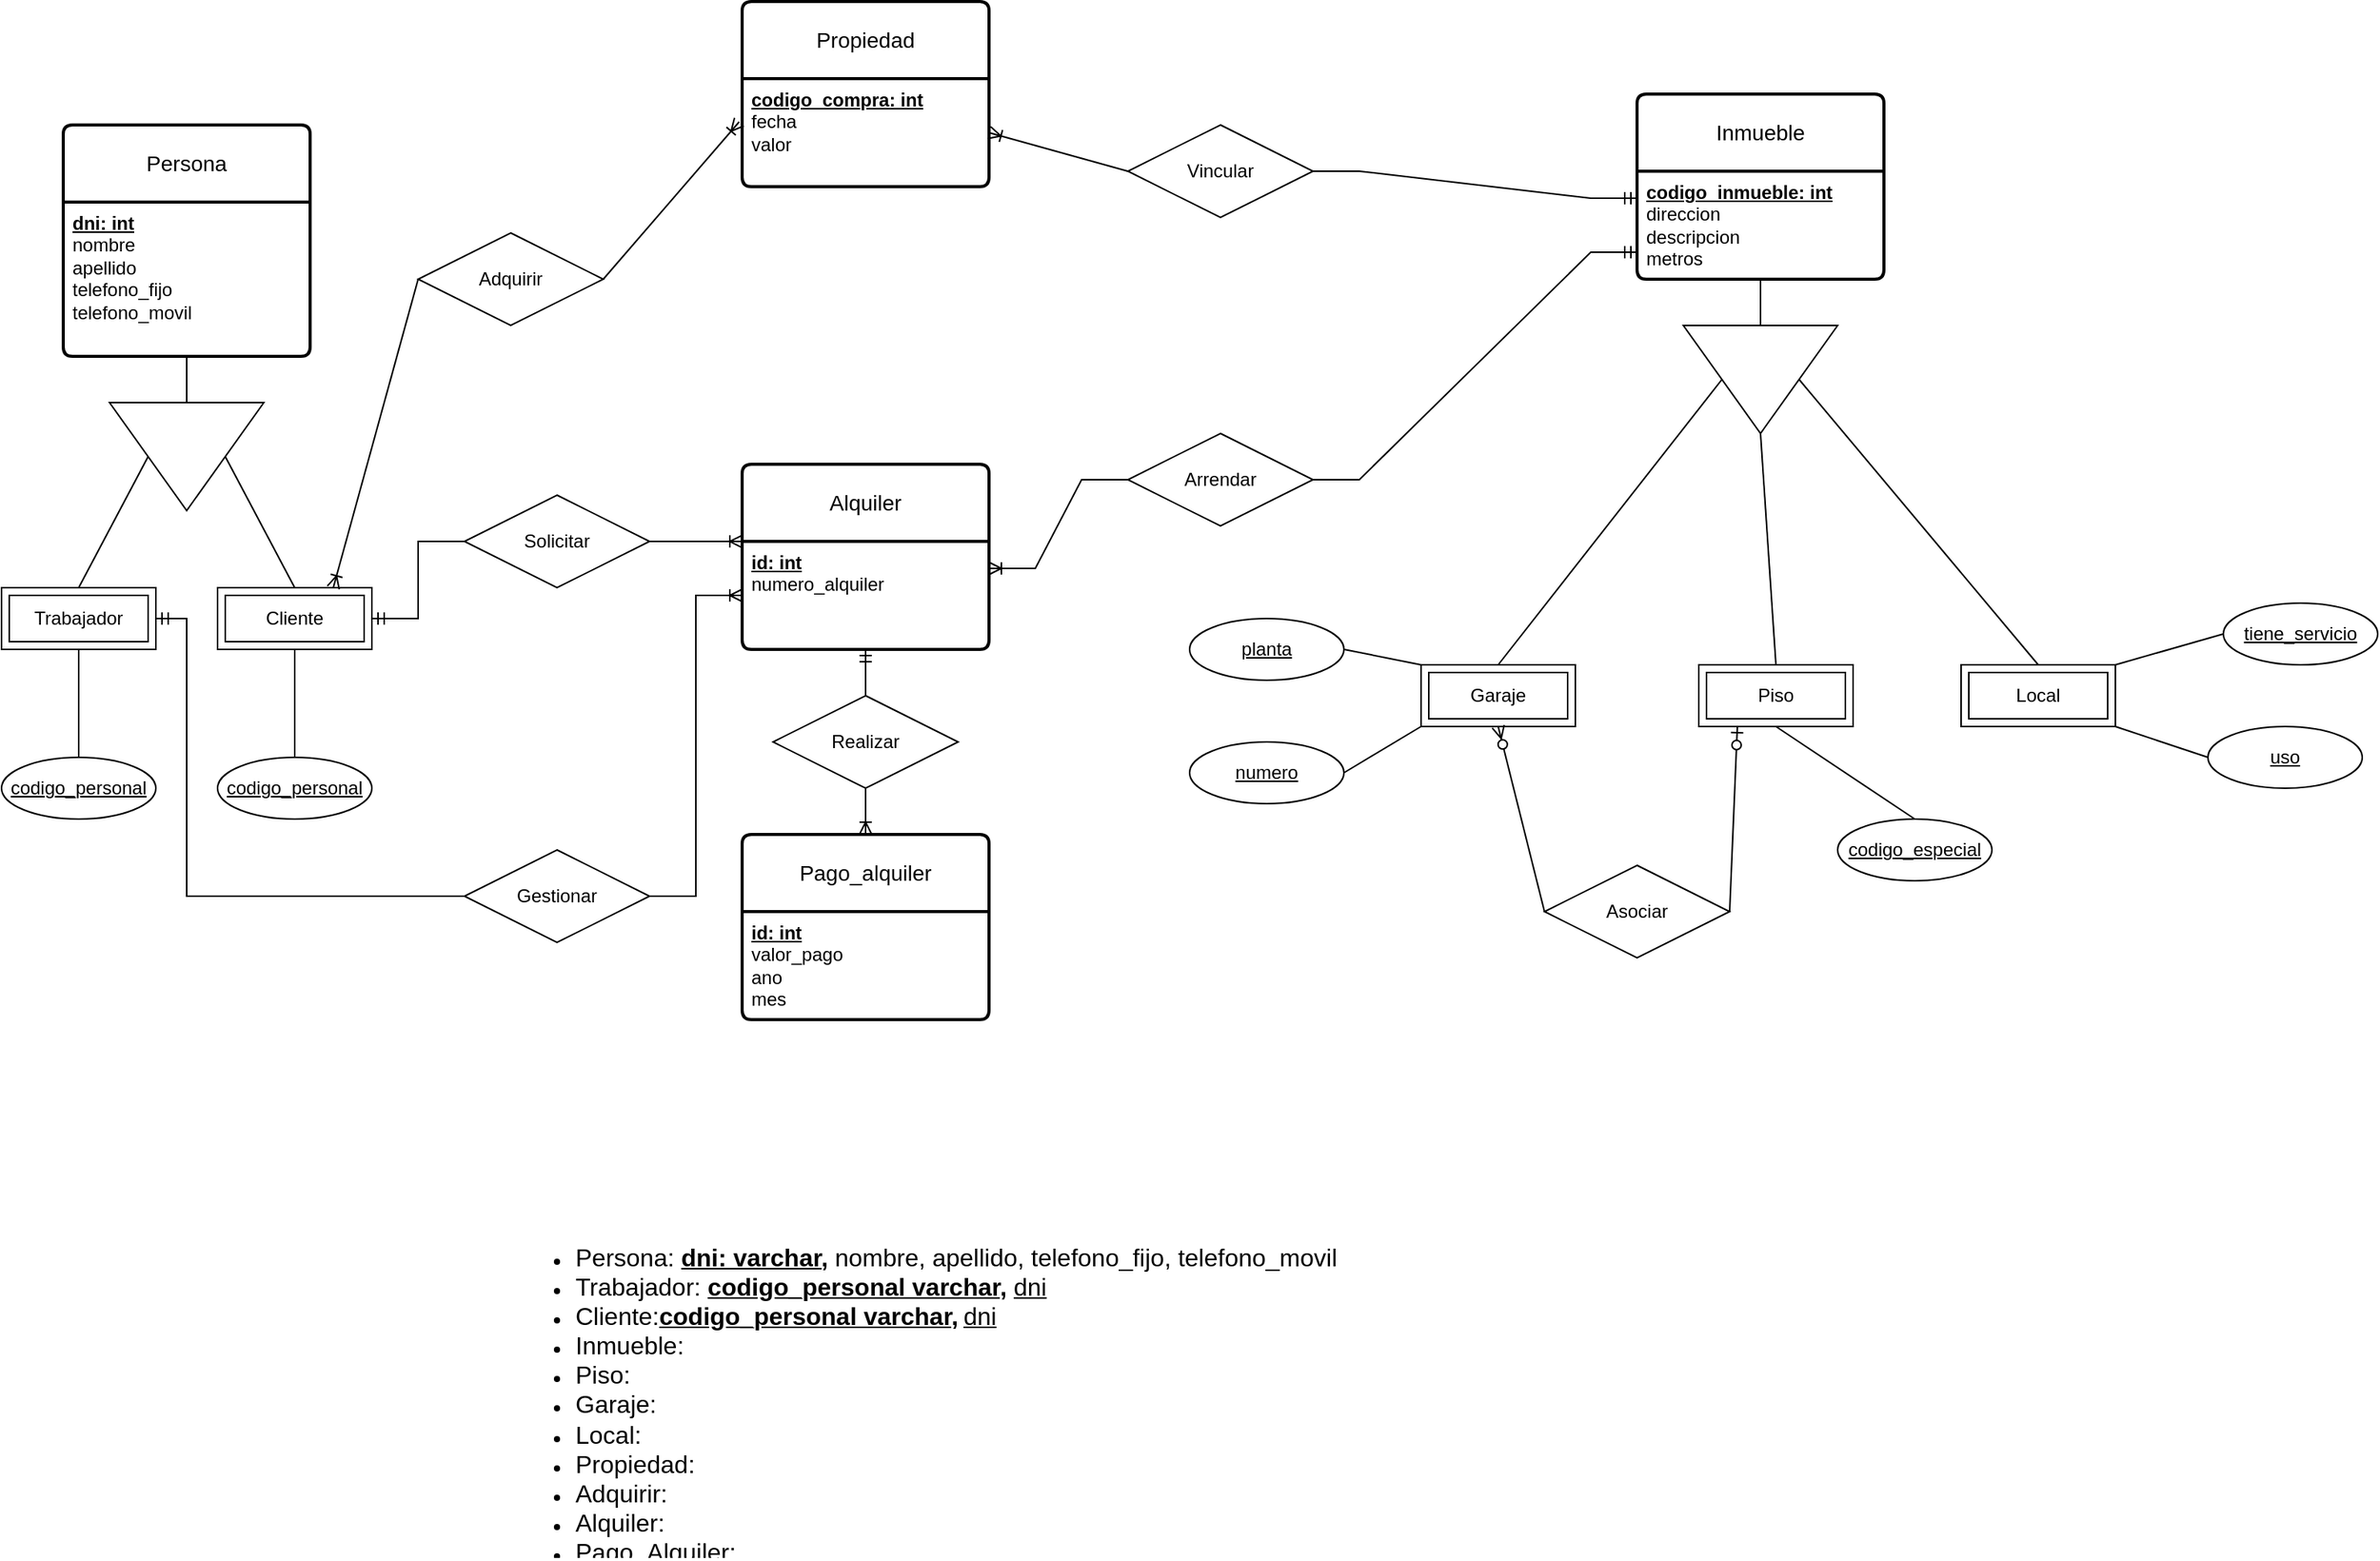 <mxfile version="22.0.6" type="github">
  <diagram id="R2lEEEUBdFMjLlhIrx00" name="Page-1">
    <mxGraphModel dx="2020" dy="783" grid="1" gridSize="10" guides="1" tooltips="1" connect="1" arrows="1" fold="1" page="1" pageScale="1" pageWidth="850" pageHeight="1100" math="0" shadow="0" extFonts="Permanent Marker^https://fonts.googleapis.com/css?family=Permanent+Marker">
      <root>
        <mxCell id="0" />
        <mxCell id="1" parent="0" />
        <mxCell id="NcZvS1h-Kk1u9-RRjZAI-1" value="Persona" style="swimlane;childLayout=stackLayout;horizontal=1;startSize=50;horizontalStack=0;rounded=1;fontSize=14;fontStyle=0;strokeWidth=2;resizeParent=0;resizeLast=1;shadow=0;dashed=0;align=center;arcSize=4;whiteSpace=wrap;html=1;" vertex="1" parent="1">
          <mxGeometry x="90" y="150" width="160" height="150" as="geometry" />
        </mxCell>
        <mxCell id="NcZvS1h-Kk1u9-RRjZAI-2" value="&lt;u style=&quot;font-weight: bold;&quot;&gt;dni: int&lt;/u&gt;&lt;br&gt;nombre&lt;br&gt;apellido&lt;br&gt;telefono_fijo&lt;br&gt;telefono_movil" style="align=left;strokeColor=none;fillColor=none;spacingLeft=4;fontSize=12;verticalAlign=top;resizable=0;rotatable=0;part=1;html=1;" vertex="1" parent="NcZvS1h-Kk1u9-RRjZAI-1">
          <mxGeometry y="50" width="160" height="100" as="geometry" />
        </mxCell>
        <mxCell id="NcZvS1h-Kk1u9-RRjZAI-3" value="Trabajador" style="shape=ext;margin=3;double=1;whiteSpace=wrap;html=1;align=center;" vertex="1" parent="1">
          <mxGeometry x="50" y="450" width="100" height="40" as="geometry" />
        </mxCell>
        <mxCell id="NcZvS1h-Kk1u9-RRjZAI-4" value="Cliente" style="shape=ext;margin=3;double=1;whiteSpace=wrap;html=1;align=center;" vertex="1" parent="1">
          <mxGeometry x="190" y="450" width="100" height="40" as="geometry" />
        </mxCell>
        <mxCell id="NcZvS1h-Kk1u9-RRjZAI-5" value="Alquiler" style="swimlane;childLayout=stackLayout;horizontal=1;startSize=50;horizontalStack=0;rounded=1;fontSize=14;fontStyle=0;strokeWidth=2;resizeParent=0;resizeLast=1;shadow=0;dashed=0;align=center;arcSize=4;whiteSpace=wrap;html=1;" vertex="1" parent="1">
          <mxGeometry x="530" y="370" width="160" height="120" as="geometry" />
        </mxCell>
        <mxCell id="NcZvS1h-Kk1u9-RRjZAI-6" value="&lt;u style=&quot;font-weight: bold;&quot;&gt;id: int&lt;/u&gt;&lt;br&gt;numero_alquiler" style="align=left;strokeColor=none;fillColor=none;spacingLeft=4;fontSize=12;verticalAlign=top;resizable=0;rotatable=0;part=1;html=1;" vertex="1" parent="NcZvS1h-Kk1u9-RRjZAI-5">
          <mxGeometry y="50" width="160" height="70" as="geometry" />
        </mxCell>
        <mxCell id="NcZvS1h-Kk1u9-RRjZAI-7" value="Propiedad" style="swimlane;childLayout=stackLayout;horizontal=1;startSize=50;horizontalStack=0;rounded=1;fontSize=14;fontStyle=0;strokeWidth=2;resizeParent=0;resizeLast=1;shadow=0;dashed=0;align=center;arcSize=4;whiteSpace=wrap;html=1;" vertex="1" parent="1">
          <mxGeometry x="530" y="70" width="160" height="120" as="geometry" />
        </mxCell>
        <mxCell id="NcZvS1h-Kk1u9-RRjZAI-8" value="&lt;u style=&quot;font-weight: bold;&quot;&gt;codigo_compra: int&lt;/u&gt;&lt;br&gt;fecha&lt;br&gt;valor" style="align=left;strokeColor=none;fillColor=none;spacingLeft=4;fontSize=12;verticalAlign=top;resizable=0;rotatable=0;part=1;html=1;" vertex="1" parent="NcZvS1h-Kk1u9-RRjZAI-7">
          <mxGeometry y="50" width="160" height="70" as="geometry" />
        </mxCell>
        <mxCell id="NcZvS1h-Kk1u9-RRjZAI-9" value="Adquirir" style="shape=rhombus;perimeter=rhombusPerimeter;whiteSpace=wrap;html=1;align=center;" vertex="1" parent="1">
          <mxGeometry x="320" y="220" width="120" height="60" as="geometry" />
        </mxCell>
        <mxCell id="NcZvS1h-Kk1u9-RRjZAI-10" value="Inmueble" style="swimlane;childLayout=stackLayout;horizontal=1;startSize=50;horizontalStack=0;rounded=1;fontSize=14;fontStyle=0;strokeWidth=2;resizeParent=0;resizeLast=1;shadow=0;dashed=0;align=center;arcSize=4;whiteSpace=wrap;html=1;" vertex="1" parent="1">
          <mxGeometry x="1110" y="130" width="160" height="120" as="geometry" />
        </mxCell>
        <mxCell id="NcZvS1h-Kk1u9-RRjZAI-11" value="&lt;u style=&quot;font-weight: bold;&quot;&gt;codigo_inmueble: int&lt;/u&gt;&lt;br&gt;direccion&lt;br&gt;descripcion&lt;br&gt;metros" style="align=left;strokeColor=none;fillColor=none;spacingLeft=4;fontSize=12;verticalAlign=top;resizable=0;rotatable=0;part=1;html=1;" vertex="1" parent="NcZvS1h-Kk1u9-RRjZAI-10">
          <mxGeometry y="50" width="160" height="70" as="geometry" />
        </mxCell>
        <mxCell id="NcZvS1h-Kk1u9-RRjZAI-12" value="Vincular" style="shape=rhombus;perimeter=rhombusPerimeter;whiteSpace=wrap;html=1;align=center;" vertex="1" parent="1">
          <mxGeometry x="780" y="150" width="120" height="60" as="geometry" />
        </mxCell>
        <mxCell id="NcZvS1h-Kk1u9-RRjZAI-13" value="Arrendar" style="shape=rhombus;perimeter=rhombusPerimeter;whiteSpace=wrap;html=1;align=center;" vertex="1" parent="1">
          <mxGeometry x="780" y="350" width="120" height="60" as="geometry" />
        </mxCell>
        <mxCell id="NcZvS1h-Kk1u9-RRjZAI-14" value="codigo_personal" style="ellipse;whiteSpace=wrap;html=1;align=center;fontStyle=4;" vertex="1" parent="1">
          <mxGeometry x="50" y="560" width="100" height="40" as="geometry" />
        </mxCell>
        <mxCell id="NcZvS1h-Kk1u9-RRjZAI-15" value="codigo_personal" style="ellipse;whiteSpace=wrap;html=1;align=center;fontStyle=4;" vertex="1" parent="1">
          <mxGeometry x="190" y="560" width="100" height="40" as="geometry" />
        </mxCell>
        <mxCell id="NcZvS1h-Kk1u9-RRjZAI-17" value="" style="endArrow=none;html=1;rounded=0;exitX=0.5;exitY=1;exitDx=0;exitDy=0;entryX=0.5;entryY=0;entryDx=0;entryDy=0;" edge="1" parent="1" source="NcZvS1h-Kk1u9-RRjZAI-3" target="NcZvS1h-Kk1u9-RRjZAI-14">
          <mxGeometry relative="1" as="geometry">
            <mxPoint x="160" y="670" as="sourcePoint" />
            <mxPoint x="320" y="670" as="targetPoint" />
          </mxGeometry>
        </mxCell>
        <mxCell id="NcZvS1h-Kk1u9-RRjZAI-18" value="" style="endArrow=none;html=1;rounded=0;exitX=0.5;exitY=1;exitDx=0;exitDy=0;entryX=0.5;entryY=0;entryDx=0;entryDy=0;" edge="1" parent="1" source="NcZvS1h-Kk1u9-RRjZAI-4" target="NcZvS1h-Kk1u9-RRjZAI-15">
          <mxGeometry relative="1" as="geometry">
            <mxPoint x="110" y="500" as="sourcePoint" />
            <mxPoint x="110" y="570" as="targetPoint" />
          </mxGeometry>
        </mxCell>
        <mxCell id="NcZvS1h-Kk1u9-RRjZAI-19" value="Solicitar" style="shape=rhombus;perimeter=rhombusPerimeter;whiteSpace=wrap;html=1;align=center;" vertex="1" parent="1">
          <mxGeometry x="350" y="390" width="120" height="60" as="geometry" />
        </mxCell>
        <mxCell id="NcZvS1h-Kk1u9-RRjZAI-20" value="Garaje" style="shape=ext;margin=3;double=1;whiteSpace=wrap;html=1;align=center;" vertex="1" parent="1">
          <mxGeometry x="970" y="500" width="100" height="40" as="geometry" />
        </mxCell>
        <mxCell id="NcZvS1h-Kk1u9-RRjZAI-21" value="Piso" style="shape=ext;margin=3;double=1;whiteSpace=wrap;html=1;align=center;" vertex="1" parent="1">
          <mxGeometry x="1150" y="500" width="100" height="40" as="geometry" />
        </mxCell>
        <mxCell id="NcZvS1h-Kk1u9-RRjZAI-22" value="Local" style="shape=ext;margin=3;double=1;whiteSpace=wrap;html=1;align=center;" vertex="1" parent="1">
          <mxGeometry x="1320" y="500" width="100" height="40" as="geometry" />
        </mxCell>
        <mxCell id="NcZvS1h-Kk1u9-RRjZAI-23" value="Asociar" style="shape=rhombus;perimeter=rhombusPerimeter;whiteSpace=wrap;html=1;align=center;" vertex="1" parent="1">
          <mxGeometry x="1050" y="630" width="120" height="60" as="geometry" />
        </mxCell>
        <mxCell id="NcZvS1h-Kk1u9-RRjZAI-24" value="planta" style="ellipse;whiteSpace=wrap;html=1;align=center;fontStyle=4;" vertex="1" parent="1">
          <mxGeometry x="820" y="470" width="100" height="40" as="geometry" />
        </mxCell>
        <mxCell id="NcZvS1h-Kk1u9-RRjZAI-25" value="numero" style="ellipse;whiteSpace=wrap;html=1;align=center;fontStyle=4;" vertex="1" parent="1">
          <mxGeometry x="820" y="550" width="100" height="40" as="geometry" />
        </mxCell>
        <mxCell id="NcZvS1h-Kk1u9-RRjZAI-26" value="codigo_especial" style="ellipse;whiteSpace=wrap;html=1;align=center;fontStyle=4;" vertex="1" parent="1">
          <mxGeometry x="1240" y="600" width="100" height="40" as="geometry" />
        </mxCell>
        <mxCell id="NcZvS1h-Kk1u9-RRjZAI-27" value="uso" style="ellipse;whiteSpace=wrap;html=1;align=center;fontStyle=4;" vertex="1" parent="1">
          <mxGeometry x="1480" y="540" width="100" height="40" as="geometry" />
        </mxCell>
        <mxCell id="NcZvS1h-Kk1u9-RRjZAI-28" value="Pago_alquiler" style="swimlane;childLayout=stackLayout;horizontal=1;startSize=50;horizontalStack=0;rounded=1;fontSize=14;fontStyle=0;strokeWidth=2;resizeParent=0;resizeLast=1;shadow=0;dashed=0;align=center;arcSize=4;whiteSpace=wrap;html=1;" vertex="1" parent="1">
          <mxGeometry x="530" y="610" width="160" height="120" as="geometry" />
        </mxCell>
        <mxCell id="NcZvS1h-Kk1u9-RRjZAI-29" value="&lt;u style=&quot;font-weight: bold;&quot;&gt;id: int&lt;/u&gt;&lt;br&gt;valor_pago&lt;br&gt;ano&lt;br&gt;mes" style="align=left;strokeColor=none;fillColor=none;spacingLeft=4;fontSize=12;verticalAlign=top;resizable=0;rotatable=0;part=1;html=1;" vertex="1" parent="NcZvS1h-Kk1u9-RRjZAI-28">
          <mxGeometry y="50" width="160" height="70" as="geometry" />
        </mxCell>
        <mxCell id="NcZvS1h-Kk1u9-RRjZAI-30" value="Realizar" style="shape=rhombus;perimeter=rhombusPerimeter;whiteSpace=wrap;html=1;align=center;" vertex="1" parent="1">
          <mxGeometry x="550" y="520" width="120" height="60" as="geometry" />
        </mxCell>
        <mxCell id="NcZvS1h-Kk1u9-RRjZAI-31" value="tiene_servicio" style="ellipse;whiteSpace=wrap;html=1;align=center;fontStyle=4;" vertex="1" parent="1">
          <mxGeometry x="1490" y="460" width="100" height="40" as="geometry" />
        </mxCell>
        <mxCell id="NcZvS1h-Kk1u9-RRjZAI-32" value="" style="endArrow=none;html=1;rounded=0;entryX=0;entryY=0;entryDx=0;entryDy=0;exitX=1;exitY=0.5;exitDx=0;exitDy=0;" edge="1" parent="1" source="NcZvS1h-Kk1u9-RRjZAI-24" target="NcZvS1h-Kk1u9-RRjZAI-20">
          <mxGeometry relative="1" as="geometry">
            <mxPoint x="950" y="760" as="sourcePoint" />
            <mxPoint x="1110" y="760" as="targetPoint" />
          </mxGeometry>
        </mxCell>
        <mxCell id="NcZvS1h-Kk1u9-RRjZAI-33" value="" style="endArrow=none;html=1;rounded=0;entryX=0;entryY=1;entryDx=0;entryDy=0;exitX=1;exitY=0.5;exitDx=0;exitDy=0;" edge="1" parent="1" source="NcZvS1h-Kk1u9-RRjZAI-25" target="NcZvS1h-Kk1u9-RRjZAI-20">
          <mxGeometry relative="1" as="geometry">
            <mxPoint x="980" y="610" as="sourcePoint" />
            <mxPoint x="1030" y="550" as="targetPoint" />
          </mxGeometry>
        </mxCell>
        <mxCell id="NcZvS1h-Kk1u9-RRjZAI-34" value="" style="endArrow=none;html=1;rounded=0;entryX=0.5;entryY=1;entryDx=0;entryDy=0;exitX=0.5;exitY=0;exitDx=0;exitDy=0;" edge="1" parent="1" source="NcZvS1h-Kk1u9-RRjZAI-26" target="NcZvS1h-Kk1u9-RRjZAI-21">
          <mxGeometry relative="1" as="geometry">
            <mxPoint x="990" y="620" as="sourcePoint" />
            <mxPoint x="1040" y="560" as="targetPoint" />
          </mxGeometry>
        </mxCell>
        <mxCell id="NcZvS1h-Kk1u9-RRjZAI-35" value="" style="endArrow=none;html=1;rounded=0;exitX=1;exitY=1;exitDx=0;exitDy=0;" edge="1" parent="1" source="NcZvS1h-Kk1u9-RRjZAI-22">
          <mxGeometry relative="1" as="geometry">
            <mxPoint x="890" y="540" as="sourcePoint" />
            <mxPoint x="1480" y="560" as="targetPoint" />
          </mxGeometry>
        </mxCell>
        <mxCell id="NcZvS1h-Kk1u9-RRjZAI-36" value="" style="endArrow=none;html=1;rounded=0;entryX=0;entryY=0.5;entryDx=0;entryDy=0;exitX=1;exitY=0;exitDx=0;exitDy=0;" edge="1" parent="1" source="NcZvS1h-Kk1u9-RRjZAI-22" target="NcZvS1h-Kk1u9-RRjZAI-31">
          <mxGeometry relative="1" as="geometry">
            <mxPoint x="900" y="550" as="sourcePoint" />
            <mxPoint x="950" y="490" as="targetPoint" />
          </mxGeometry>
        </mxCell>
        <mxCell id="NcZvS1h-Kk1u9-RRjZAI-37" value="" style="verticalLabelPosition=bottom;verticalAlign=top;html=1;shape=mxgraph.basic.acute_triangle;dx=0.5;rotation=-180;" vertex="1" parent="1">
          <mxGeometry x="120" y="330" width="100" height="70" as="geometry" />
        </mxCell>
        <mxCell id="NcZvS1h-Kk1u9-RRjZAI-38" value="" style="endArrow=none;html=1;rounded=0;exitX=0.5;exitY=1;exitDx=0;exitDy=0;entryX=0.5;entryY=1;entryDx=0;entryDy=0;entryPerimeter=0;" edge="1" parent="1" source="NcZvS1h-Kk1u9-RRjZAI-2" target="NcZvS1h-Kk1u9-RRjZAI-37">
          <mxGeometry relative="1" as="geometry">
            <mxPoint x="220" y="640" as="sourcePoint" />
            <mxPoint x="380" y="640" as="targetPoint" />
          </mxGeometry>
        </mxCell>
        <mxCell id="NcZvS1h-Kk1u9-RRjZAI-39" value="" style="endArrow=none;html=1;rounded=0;entryX=0.5;entryY=0;entryDx=0;entryDy=0;exitX=0;exitY=0;exitDx=75;exitDy=35;exitPerimeter=0;" edge="1" parent="1" source="NcZvS1h-Kk1u9-RRjZAI-37" target="NcZvS1h-Kk1u9-RRjZAI-3">
          <mxGeometry relative="1" as="geometry">
            <mxPoint x="1030" y="560" as="sourcePoint" />
            <mxPoint x="1080" y="500" as="targetPoint" />
          </mxGeometry>
        </mxCell>
        <mxCell id="NcZvS1h-Kk1u9-RRjZAI-40" value="" style="endArrow=none;html=1;rounded=0;entryX=0;entryY=0;entryDx=25;entryDy=35;exitX=0.5;exitY=0;exitDx=0;exitDy=0;entryPerimeter=0;" edge="1" parent="1" source="NcZvS1h-Kk1u9-RRjZAI-4" target="NcZvS1h-Kk1u9-RRjZAI-37">
          <mxGeometry relative="1" as="geometry">
            <mxPoint x="1040" y="570" as="sourcePoint" />
            <mxPoint x="1090" y="510" as="targetPoint" />
          </mxGeometry>
        </mxCell>
        <mxCell id="NcZvS1h-Kk1u9-RRjZAI-41" value="" style="verticalLabelPosition=bottom;verticalAlign=top;html=1;shape=mxgraph.basic.acute_triangle;dx=0.5;rotation=-180;" vertex="1" parent="1">
          <mxGeometry x="1140" y="280" width="100" height="70" as="geometry" />
        </mxCell>
        <mxCell id="NcZvS1h-Kk1u9-RRjZAI-42" value="" style="endArrow=none;html=1;rounded=0;entryX=0.5;entryY=1;entryDx=0;entryDy=0;exitX=0.5;exitY=1;exitDx=0;exitDy=0;exitPerimeter=0;" edge="1" parent="1" source="NcZvS1h-Kk1u9-RRjZAI-41" target="NcZvS1h-Kk1u9-RRjZAI-11">
          <mxGeometry relative="1" as="geometry">
            <mxPoint x="1280" y="300" as="sourcePoint" />
            <mxPoint x="1305" y="480" as="targetPoint" />
          </mxGeometry>
        </mxCell>
        <mxCell id="NcZvS1h-Kk1u9-RRjZAI-43" value="" style="endArrow=none;html=1;rounded=0;entryX=0;entryY=0;entryDx=75;entryDy=35;exitX=0.5;exitY=0;exitDx=0;exitDy=0;entryPerimeter=0;" edge="1" parent="1" source="NcZvS1h-Kk1u9-RRjZAI-20" target="NcZvS1h-Kk1u9-RRjZAI-41">
          <mxGeometry relative="1" as="geometry">
            <mxPoint x="1000" y="690" as="sourcePoint" />
            <mxPoint x="1065" y="560" as="targetPoint" />
          </mxGeometry>
        </mxCell>
        <mxCell id="NcZvS1h-Kk1u9-RRjZAI-44" value="" style="endArrow=none;html=1;rounded=0;entryX=0;entryY=0;entryDx=50;entryDy=0;exitX=0.5;exitY=0;exitDx=0;exitDy=0;entryPerimeter=0;" edge="1" parent="1" source="NcZvS1h-Kk1u9-RRjZAI-21" target="NcZvS1h-Kk1u9-RRjZAI-41">
          <mxGeometry relative="1" as="geometry">
            <mxPoint x="1010" y="700" as="sourcePoint" />
            <mxPoint x="1075" y="570" as="targetPoint" />
          </mxGeometry>
        </mxCell>
        <mxCell id="NcZvS1h-Kk1u9-RRjZAI-45" value="" style="endArrow=none;html=1;rounded=0;entryX=0;entryY=0;entryDx=25;entryDy=35;exitX=0.5;exitY=0;exitDx=0;exitDy=0;entryPerimeter=0;" edge="1" parent="1" source="NcZvS1h-Kk1u9-RRjZAI-22" target="NcZvS1h-Kk1u9-RRjZAI-41">
          <mxGeometry relative="1" as="geometry">
            <mxPoint x="1020" y="710" as="sourcePoint" />
            <mxPoint x="1085" y="580" as="targetPoint" />
          </mxGeometry>
        </mxCell>
        <mxCell id="NcZvS1h-Kk1u9-RRjZAI-46" value="" style="fontSize=12;html=1;endArrow=ERzeroToMany;endFill=1;rounded=0;entryX=0.5;entryY=1;entryDx=0;entryDy=0;exitX=0;exitY=0.5;exitDx=0;exitDy=0;" edge="1" parent="1" source="NcZvS1h-Kk1u9-RRjZAI-23" target="NcZvS1h-Kk1u9-RRjZAI-20">
          <mxGeometry width="100" height="100" relative="1" as="geometry">
            <mxPoint x="980" y="620" as="sourcePoint" />
            <mxPoint x="1260" y="700" as="targetPoint" />
          </mxGeometry>
        </mxCell>
        <mxCell id="NcZvS1h-Kk1u9-RRjZAI-48" value="" style="fontSize=12;html=1;endArrow=ERzeroToOne;endFill=1;rounded=0;entryX=0.25;entryY=1;entryDx=0;entryDy=0;exitX=1;exitY=0.5;exitDx=0;exitDy=0;" edge="1" parent="1" source="NcZvS1h-Kk1u9-RRjZAI-23" target="NcZvS1h-Kk1u9-RRjZAI-21">
          <mxGeometry width="100" height="100" relative="1" as="geometry">
            <mxPoint x="880" y="780" as="sourcePoint" />
            <mxPoint x="980" y="680" as="targetPoint" />
          </mxGeometry>
        </mxCell>
        <mxCell id="NcZvS1h-Kk1u9-RRjZAI-49" value="" style="edgeStyle=entityRelationEdgeStyle;fontSize=12;html=1;endArrow=ERoneToMany;rounded=0;exitX=0;exitY=0.5;exitDx=0;exitDy=0;entryX=1;entryY=0.25;entryDx=0;entryDy=0;" edge="1" parent="1" source="NcZvS1h-Kk1u9-RRjZAI-13" target="NcZvS1h-Kk1u9-RRjZAI-6">
          <mxGeometry width="100" height="100" relative="1" as="geometry">
            <mxPoint x="820" y="680" as="sourcePoint" />
            <mxPoint x="920" y="580" as="targetPoint" />
          </mxGeometry>
        </mxCell>
        <mxCell id="NcZvS1h-Kk1u9-RRjZAI-50" value="" style="edgeStyle=entityRelationEdgeStyle;fontSize=12;html=1;endArrow=ERmandOne;rounded=0;entryX=0;entryY=0.75;entryDx=0;entryDy=0;exitX=1;exitY=0.5;exitDx=0;exitDy=0;" edge="1" parent="1" source="NcZvS1h-Kk1u9-RRjZAI-13" target="NcZvS1h-Kk1u9-RRjZAI-11">
          <mxGeometry width="100" height="100" relative="1" as="geometry">
            <mxPoint x="750" y="590" as="sourcePoint" />
            <mxPoint x="850" y="490" as="targetPoint" />
          </mxGeometry>
        </mxCell>
        <mxCell id="NcZvS1h-Kk1u9-RRjZAI-51" value="" style="edgeStyle=entityRelationEdgeStyle;fontSize=12;html=1;endArrow=ERmandOne;rounded=0;entryX=0;entryY=0.25;entryDx=0;entryDy=0;exitX=1;exitY=0.5;exitDx=0;exitDy=0;" edge="1" parent="1" source="NcZvS1h-Kk1u9-RRjZAI-12" target="NcZvS1h-Kk1u9-RRjZAI-11">
          <mxGeometry width="100" height="100" relative="1" as="geometry">
            <mxPoint x="910" y="390" as="sourcePoint" />
            <mxPoint x="1240" y="243" as="targetPoint" />
          </mxGeometry>
        </mxCell>
        <mxCell id="NcZvS1h-Kk1u9-RRjZAI-52" value="" style="edgeStyle=entityRelationEdgeStyle;fontSize=12;html=1;endArrow=ERoneToMany;rounded=0;entryX=0;entryY=0.417;entryDx=0;entryDy=0;entryPerimeter=0;exitX=1;exitY=0.5;exitDx=0;exitDy=0;" edge="1" parent="1" source="NcZvS1h-Kk1u9-RRjZAI-19" target="NcZvS1h-Kk1u9-RRjZAI-5">
          <mxGeometry width="100" height="100" relative="1" as="geometry">
            <mxPoint x="470" y="490" as="sourcePoint" />
            <mxPoint x="700" y="448" as="targetPoint" />
          </mxGeometry>
        </mxCell>
        <mxCell id="NcZvS1h-Kk1u9-RRjZAI-53" value="Gestionar" style="shape=rhombus;perimeter=rhombusPerimeter;whiteSpace=wrap;html=1;align=center;" vertex="1" parent="1">
          <mxGeometry x="350" y="620" width="120" height="60" as="geometry" />
        </mxCell>
        <mxCell id="NcZvS1h-Kk1u9-RRjZAI-54" value="" style="edgeStyle=entityRelationEdgeStyle;fontSize=12;html=1;endArrow=ERoneToMany;rounded=0;entryX=0;entryY=0.5;entryDx=0;entryDy=0;exitX=1;exitY=0.5;exitDx=0;exitDy=0;" edge="1" parent="1" source="NcZvS1h-Kk1u9-RRjZAI-53" target="NcZvS1h-Kk1u9-RRjZAI-6">
          <mxGeometry width="100" height="100" relative="1" as="geometry">
            <mxPoint x="450" y="490" as="sourcePoint" />
            <mxPoint x="480" y="430" as="targetPoint" />
          </mxGeometry>
        </mxCell>
        <mxCell id="NcZvS1h-Kk1u9-RRjZAI-55" value="" style="edgeStyle=entityRelationEdgeStyle;fontSize=12;html=1;endArrow=ERmandOne;rounded=0;entryX=1;entryY=0.5;entryDx=0;entryDy=0;exitX=0;exitY=0.5;exitDx=0;exitDy=0;" edge="1" parent="1" source="NcZvS1h-Kk1u9-RRjZAI-19" target="NcZvS1h-Kk1u9-RRjZAI-4">
          <mxGeometry width="100" height="100" relative="1" as="geometry">
            <mxPoint x="910" y="390" as="sourcePoint" />
            <mxPoint x="1240" y="243" as="targetPoint" />
          </mxGeometry>
        </mxCell>
        <mxCell id="NcZvS1h-Kk1u9-RRjZAI-56" value="" style="fontSize=12;html=1;endArrow=ERmandOne;rounded=0;entryX=0.5;entryY=1;entryDx=0;entryDy=0;exitX=0.5;exitY=0;exitDx=0;exitDy=0;" edge="1" parent="1" source="NcZvS1h-Kk1u9-RRjZAI-30" target="NcZvS1h-Kk1u9-RRjZAI-6">
          <mxGeometry width="100" height="100" relative="1" as="geometry">
            <mxPoint x="910" y="390" as="sourcePoint" />
            <mxPoint x="1240" y="243" as="targetPoint" />
          </mxGeometry>
        </mxCell>
        <mxCell id="NcZvS1h-Kk1u9-RRjZAI-57" value="" style="fontSize=12;html=1;endArrow=ERoneToMany;rounded=0;entryX=0.5;entryY=0;entryDx=0;entryDy=0;exitX=0.5;exitY=1;exitDx=0;exitDy=0;" edge="1" parent="1" source="NcZvS1h-Kk1u9-RRjZAI-30" target="NcZvS1h-Kk1u9-RRjZAI-28">
          <mxGeometry width="100" height="100" relative="1" as="geometry">
            <mxPoint x="480" y="660" as="sourcePoint" />
            <mxPoint x="540" y="465" as="targetPoint" />
          </mxGeometry>
        </mxCell>
        <mxCell id="NcZvS1h-Kk1u9-RRjZAI-58" value="" style="edgeStyle=orthogonalEdgeStyle;fontSize=12;html=1;endArrow=ERmandOne;rounded=0;entryX=1;entryY=0.5;entryDx=0;entryDy=0;exitX=0;exitY=0.5;exitDx=0;exitDy=0;" edge="1" parent="1" source="NcZvS1h-Kk1u9-RRjZAI-53" target="NcZvS1h-Kk1u9-RRjZAI-3">
          <mxGeometry width="100" height="100" relative="1" as="geometry">
            <mxPoint x="360" y="430" as="sourcePoint" />
            <mxPoint x="300" y="480" as="targetPoint" />
            <Array as="points">
              <mxPoint x="170" y="650" />
              <mxPoint x="170" y="470" />
            </Array>
          </mxGeometry>
        </mxCell>
        <mxCell id="NcZvS1h-Kk1u9-RRjZAI-59" value="" style="fontSize=12;html=1;endArrow=ERoneToMany;rounded=0;exitX=0;exitY=0.5;exitDx=0;exitDy=0;entryX=0.75;entryY=0;entryDx=0;entryDy=0;" edge="1" parent="1" source="NcZvS1h-Kk1u9-RRjZAI-9" target="NcZvS1h-Kk1u9-RRjZAI-4">
          <mxGeometry width="100" height="100" relative="1" as="geometry">
            <mxPoint x="480" y="430" as="sourcePoint" />
            <mxPoint x="340" y="340" as="targetPoint" />
          </mxGeometry>
        </mxCell>
        <mxCell id="NcZvS1h-Kk1u9-RRjZAI-60" value="" style="fontSize=12;html=1;endArrow=ERoneToMany;rounded=0;exitX=1;exitY=0.5;exitDx=0;exitDy=0;entryX=-0.012;entryY=0.4;entryDx=0;entryDy=0;entryPerimeter=0;" edge="1" parent="1" source="NcZvS1h-Kk1u9-RRjZAI-9" target="NcZvS1h-Kk1u9-RRjZAI-8">
          <mxGeometry width="100" height="100" relative="1" as="geometry">
            <mxPoint x="360" y="235" as="sourcePoint" />
            <mxPoint x="275" y="460" as="targetPoint" />
          </mxGeometry>
        </mxCell>
        <mxCell id="NcZvS1h-Kk1u9-RRjZAI-61" value="" style="fontSize=12;html=1;endArrow=ERoneToMany;rounded=0;entryX=1;entryY=0.5;entryDx=0;entryDy=0;exitX=0;exitY=0.5;exitDx=0;exitDy=0;" edge="1" parent="1" source="NcZvS1h-Kk1u9-RRjZAI-12" target="NcZvS1h-Kk1u9-RRjZAI-8">
          <mxGeometry width="100" height="100" relative="1" as="geometry">
            <mxPoint x="670" y="230" as="sourcePoint" />
            <mxPoint x="590" y="330" as="targetPoint" />
          </mxGeometry>
        </mxCell>
        <mxCell id="NcZvS1h-Kk1u9-RRjZAI-64" value="&lt;ul&gt;&lt;li&gt;&lt;font size=&quot;3&quot;&gt;Persona: &lt;u style=&quot;font-weight: bold;&quot;&gt;dni: varchar,&lt;/u&gt;&amp;nbsp;nombre, apellido, telefono_fijo, telefono_movil&lt;/font&gt;&lt;/li&gt;&lt;li&gt;&lt;font size=&quot;3&quot;&gt;Trabajador: &lt;u style=&quot;font-weight: bold;&quot;&gt;codigo_personal varchar,&lt;/u&gt;&amp;nbsp;&lt;u&gt;dni&lt;/u&gt;&lt;/font&gt;&lt;/li&gt;&lt;li&gt;&lt;font size=&quot;3&quot;&gt;Cliente:&lt;/font&gt;&lt;u style=&quot;border-color: var(--border-color); font-size: medium; font-weight: bold;&quot;&gt;codigo_personal varchar,&lt;/u&gt;&amp;nbsp;&lt;u style=&quot;border-color: var(--border-color); font-size: medium;&quot;&gt;dni&lt;/u&gt;&lt;/li&gt;&lt;li&gt;&lt;font size=&quot;3&quot;&gt;Inmueble:&amp;nbsp;&lt;/font&gt;&lt;/li&gt;&lt;li&gt;&lt;font size=&quot;3&quot;&gt;Piso:&lt;/font&gt;&lt;/li&gt;&lt;li&gt;&lt;font size=&quot;3&quot;&gt;Garaje:&lt;/font&gt;&lt;/li&gt;&lt;li&gt;&lt;font size=&quot;3&quot;&gt;Local:&lt;/font&gt;&lt;/li&gt;&lt;li&gt;&lt;font size=&quot;3&quot;&gt;Propiedad:&lt;/font&gt;&lt;/li&gt;&lt;li&gt;&lt;font size=&quot;3&quot;&gt;Adquirir:&lt;/font&gt;&lt;/li&gt;&lt;li&gt;&lt;font size=&quot;3&quot;&gt;Alquiler:&lt;/font&gt;&lt;/li&gt;&lt;li&gt;&lt;font size=&quot;3&quot;&gt;Pago_Alquiler:&lt;/font&gt;&lt;/li&gt;&lt;/ul&gt;" style="text;strokeColor=none;fillColor=none;html=1;whiteSpace=wrap;verticalAlign=middle;overflow=hidden;" vertex="1" parent="1">
          <mxGeometry x="380" y="860" width="620" height="220" as="geometry" />
        </mxCell>
      </root>
    </mxGraphModel>
  </diagram>
</mxfile>
